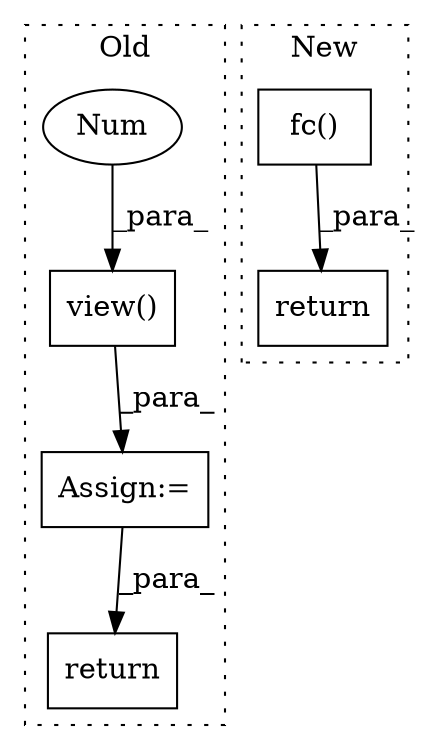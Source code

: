 digraph G {
subgraph cluster0 {
1 [label="view()" a="75" s="6160,6178" l="7,1" shape="box"];
3 [label="Num" a="76" s="6176" l="2" shape="ellipse"];
4 [label="Assign:=" a="68" s="6157" l="3" shape="box"];
6 [label="return" a="93" s="6208" l="7" shape="box"];
label = "Old";
style="dotted";
}
subgraph cluster1 {
2 [label="fc()" a="75" s="4080,4089" l="8,1" shape="box"];
5 [label="return" a="93" s="4116" l="7" shape="box"];
label = "New";
style="dotted";
}
1 -> 4 [label="_para_"];
2 -> 5 [label="_para_"];
3 -> 1 [label="_para_"];
4 -> 6 [label="_para_"];
}